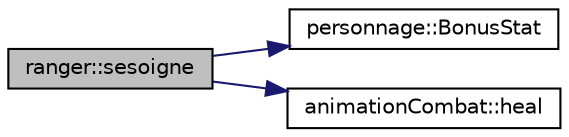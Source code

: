 digraph "ranger::sesoigne"
{
  edge [fontname="Helvetica",fontsize="10",labelfontname="Helvetica",labelfontsize="10"];
  node [fontname="Helvetica",fontsize="10",shape=record];
  rankdir="LR";
  Node13 [label="ranger::sesoigne",height=0.2,width=0.4,color="black", fillcolor="grey75", style="filled", fontcolor="black"];
  Node13 -> Node14 [color="midnightblue",fontsize="10",style="solid"];
  Node14 [label="personnage::BonusStat",height=0.2,width=0.4,color="black", fillcolor="white", style="filled",URL="$classpersonnage.html#a4682ab356ead77283d2b0f62e230b5a1",tooltip="calcul un bonus en fonction de la caractristique du personnage "];
  Node13 -> Node15 [color="midnightblue",fontsize="10",style="solid"];
  Node15 [label="animationCombat::heal",height=0.2,width=0.4,color="black", fillcolor="white", style="filled",URL="$classanimation_combat.html#a1cf99a956ed99eeb294cdb15a25351de",tooltip="affiche une animation d&#39;un halo de soin "];
}
